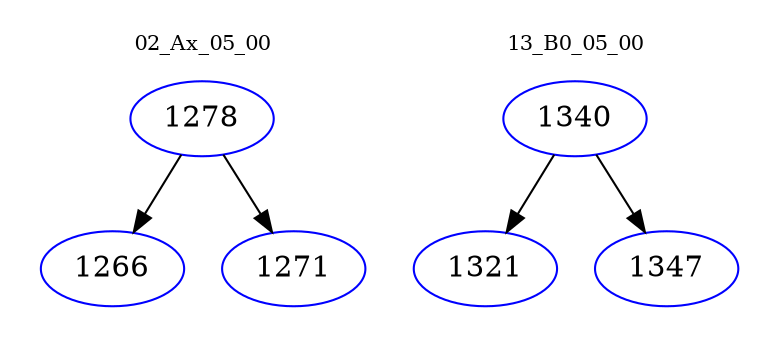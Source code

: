 digraph{
subgraph cluster_0 {
color = white
label = "02_Ax_05_00";
fontsize=10;
T0_1278 [label="1278", color="blue"]
T0_1278 -> T0_1266 [color="black"]
T0_1266 [label="1266", color="blue"]
T0_1278 -> T0_1271 [color="black"]
T0_1271 [label="1271", color="blue"]
}
subgraph cluster_1 {
color = white
label = "13_B0_05_00";
fontsize=10;
T1_1340 [label="1340", color="blue"]
T1_1340 -> T1_1321 [color="black"]
T1_1321 [label="1321", color="blue"]
T1_1340 -> T1_1347 [color="black"]
T1_1347 [label="1347", color="blue"]
}
}

